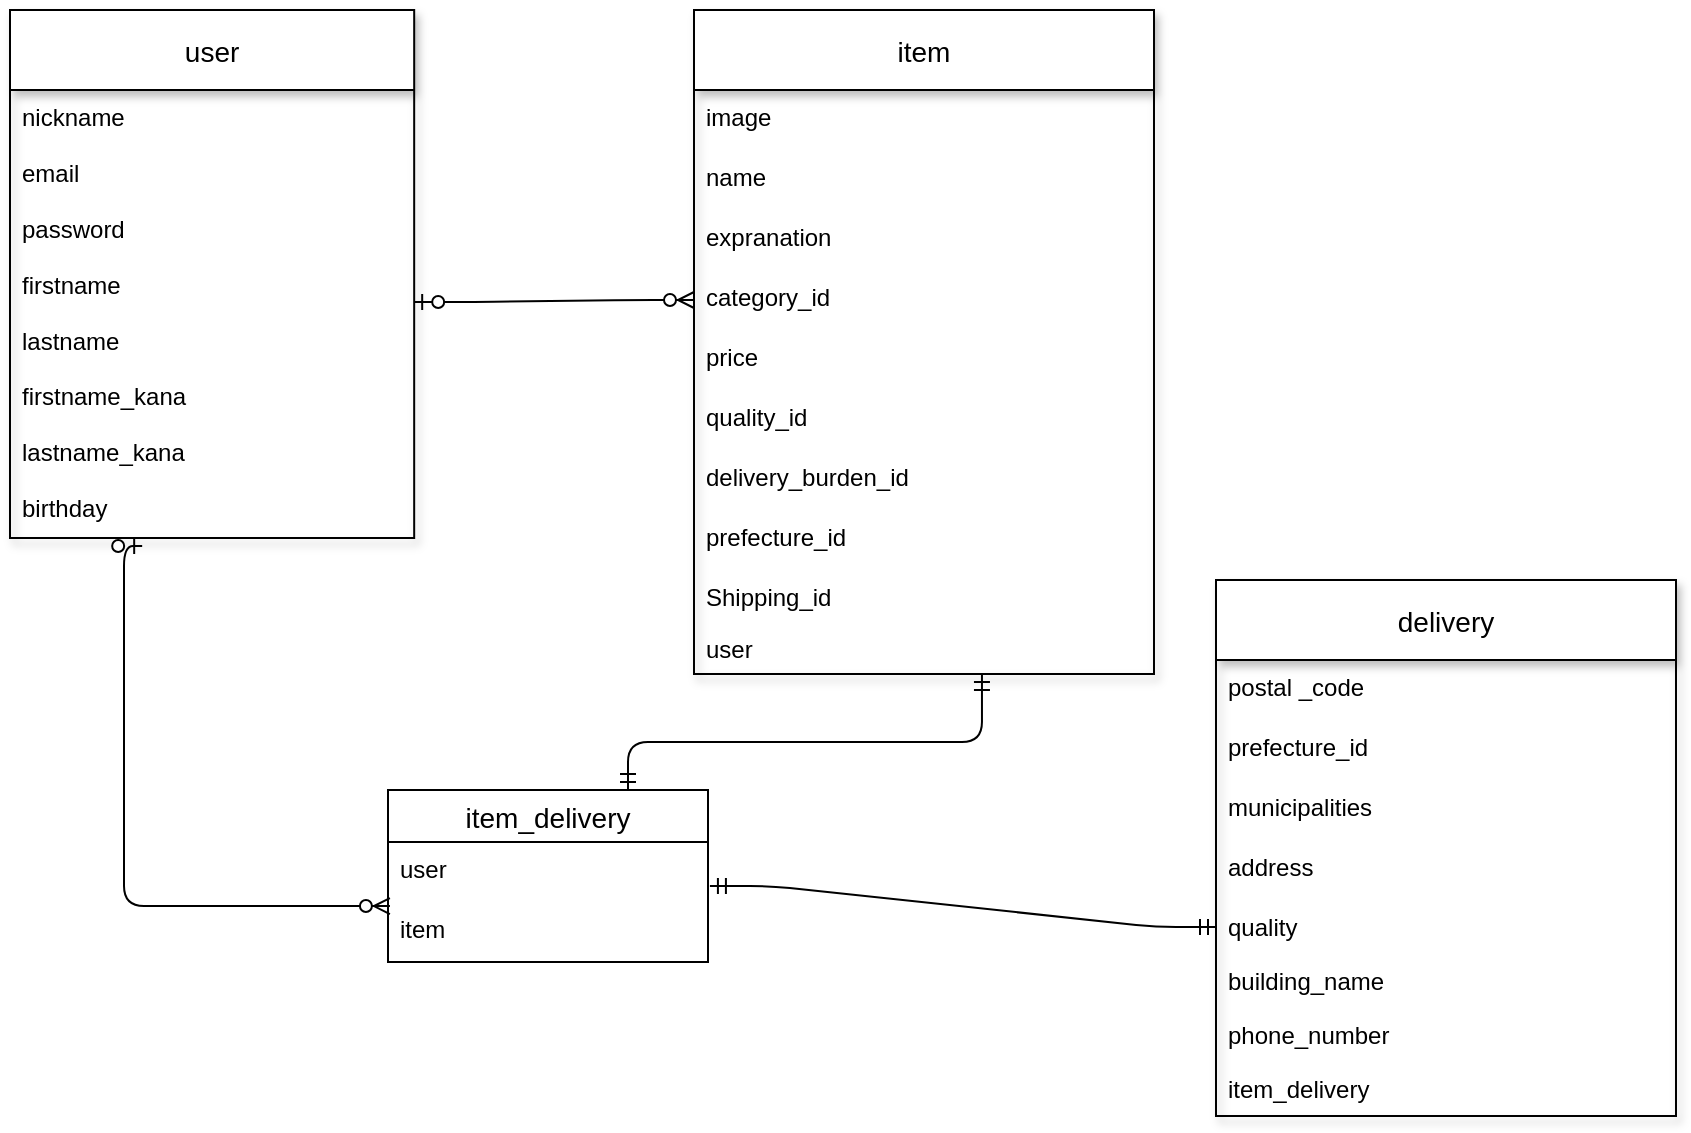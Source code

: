 <mxfile version="13.10.0" type="embed" pages="2">
    <diagram id="B5Ak5bI4RQUMD5XxAV7y" name="ページ1">
        <mxGraphModel dx="959" dy="570" grid="1" gridSize="3" guides="1" tooltips="1" connect="1" arrows="1" fold="1" page="1" pageScale="1" pageWidth="850" pageHeight="1100" math="0" shadow="0">
            <root>
                <mxCell id="0"/>
                <mxCell id="1" parent="0"/>
                <mxCell id="167" value="item" style="swimlane;fontStyle=0;childLayout=stackLayout;horizontal=1;startSize=40;horizontalStack=0;resizeParent=1;resizeParentMax=0;resizeLast=0;collapsible=1;marginBottom=0;align=center;fontSize=14;shadow=1;verticalAlign=middle;" parent="1" vertex="1">
                    <mxGeometry x="345" y="48" width="230" height="332" as="geometry"/>
                </mxCell>
                <mxCell id="211" value="image" style="text;strokeColor=none;fillColor=none;spacingLeft=4;spacingRight=4;overflow=hidden;rotatable=0;points=[[0,0.5],[1,0.5]];portConstraint=eastwest;fontSize=12;" parent="167" vertex="1">
                    <mxGeometry y="40" width="230" height="30" as="geometry"/>
                </mxCell>
                <mxCell id="170" value="name" style="text;strokeColor=none;fillColor=none;spacingLeft=4;spacingRight=4;overflow=hidden;rotatable=0;points=[[0,0.5],[1,0.5]];portConstraint=eastwest;fontSize=12;" parent="167" vertex="1">
                    <mxGeometry y="70" width="230" height="30" as="geometry"/>
                </mxCell>
                <mxCell id="171" value="expranation" style="text;strokeColor=none;fillColor=none;spacingLeft=4;spacingRight=4;overflow=hidden;rotatable=0;points=[[0,0.5],[1,0.5]];portConstraint=eastwest;fontSize=12;" parent="167" vertex="1">
                    <mxGeometry y="100" width="230" height="30" as="geometry"/>
                </mxCell>
                <mxCell id="172" value="category_id" style="text;strokeColor=none;fillColor=none;spacingLeft=4;spacingRight=4;overflow=hidden;rotatable=0;points=[[0,0.5],[1,0.5]];portConstraint=eastwest;fontSize=12;" parent="167" vertex="1">
                    <mxGeometry y="130" width="230" height="30" as="geometry"/>
                </mxCell>
                <mxCell id="-UsD-9DlIpl_2Gkr35hE-198" value="price" style="text;strokeColor=none;fillColor=none;spacingLeft=4;spacingRight=4;overflow=hidden;rotatable=0;points=[[0,0.5],[1,0.5]];portConstraint=eastwest;fontSize=12;" parent="167" vertex="1">
                    <mxGeometry y="160" width="230" height="30" as="geometry"/>
                </mxCell>
                <mxCell id="173" value="quality_id" style="text;strokeColor=none;fillColor=none;spacingLeft=4;spacingRight=4;overflow=hidden;rotatable=0;points=[[0,0.5],[1,0.5]];portConstraint=eastwest;fontSize=12;" parent="167" vertex="1">
                    <mxGeometry y="190" width="230" height="30" as="geometry"/>
                </mxCell>
                <mxCell id="225" value="delivery_burden_id&#10;" style="text;strokeColor=none;fillColor=none;spacingLeft=4;spacingRight=4;overflow=hidden;rotatable=0;points=[[0,0.5],[1,0.5]];portConstraint=eastwest;fontSize=12;" parent="167" vertex="1">
                    <mxGeometry y="220" width="230" height="30" as="geometry"/>
                </mxCell>
                <mxCell id="223" value="prefecture_id " style="text;strokeColor=none;fillColor=none;spacingLeft=4;spacingRight=4;overflow=hidden;rotatable=0;points=[[0,0.5],[1,0.5]];portConstraint=eastwest;fontSize=12;" parent="167" vertex="1">
                    <mxGeometry y="250" width="230" height="30" as="geometry"/>
                </mxCell>
                <mxCell id="-UsD-9DlIpl_2Gkr35hE-195" value="Shipping_id" style="text;strokeColor=none;fillColor=none;spacingLeft=4;spacingRight=4;overflow=hidden;rotatable=0;points=[[0,0.5],[1,0.5]];portConstraint=eastwest;fontSize=12;" parent="167" vertex="1">
                    <mxGeometry y="280" width="230" height="26" as="geometry"/>
                </mxCell>
                <mxCell id="228" value="user&#10;" style="text;strokeColor=none;fillColor=none;spacingLeft=4;spacingRight=4;overflow=hidden;rotatable=0;points=[[0,0.5],[1,0.5]];portConstraint=eastwest;fontSize=12;" parent="167" vertex="1">
                    <mxGeometry y="306" width="230" height="26" as="geometry"/>
                </mxCell>
                <mxCell id="-UsD-9DlIpl_2Gkr35hE-189" value="delivery" style="swimlane;fontStyle=0;childLayout=stackLayout;horizontal=1;startSize=40;horizontalStack=0;resizeParent=1;resizeParentMax=0;resizeLast=0;collapsible=1;marginBottom=0;align=center;fontSize=14;shadow=1;verticalAlign=middle;" parent="1" vertex="1">
                    <mxGeometry x="606" y="333" width="230" height="268" as="geometry"/>
                </mxCell>
                <mxCell id="-UsD-9DlIpl_2Gkr35hE-190" value="postal _code&#10;" style="text;strokeColor=none;fillColor=none;spacingLeft=4;spacingRight=4;overflow=hidden;rotatable=0;points=[[0,0.5],[1,0.5]];portConstraint=eastwest;fontSize=12;" parent="-UsD-9DlIpl_2Gkr35hE-189" vertex="1">
                    <mxGeometry y="40" width="230" height="30" as="geometry"/>
                </mxCell>
                <mxCell id="243" value="prefecture_id " style="text;strokeColor=none;fillColor=none;spacingLeft=4;spacingRight=4;overflow=hidden;rotatable=0;points=[[0,0.5],[1,0.5]];portConstraint=eastwest;fontSize=12;" vertex="1" parent="-UsD-9DlIpl_2Gkr35hE-189">
                    <mxGeometry y="70" width="230" height="30" as="geometry"/>
                </mxCell>
                <mxCell id="-UsD-9DlIpl_2Gkr35hE-192" value="municipalities" style="text;strokeColor=none;fillColor=none;spacingLeft=4;spacingRight=4;overflow=hidden;rotatable=0;points=[[0,0.5],[1,0.5]];portConstraint=eastwest;fontSize=12;" parent="-UsD-9DlIpl_2Gkr35hE-189" vertex="1">
                    <mxGeometry y="100" width="230" height="30" as="geometry"/>
                </mxCell>
                <mxCell id="-UsD-9DlIpl_2Gkr35hE-193" value="address" style="text;strokeColor=none;fillColor=none;spacingLeft=4;spacingRight=4;overflow=hidden;rotatable=0;points=[[0,0.5],[1,0.5]];portConstraint=eastwest;fontSize=12;" parent="-UsD-9DlIpl_2Gkr35hE-189" vertex="1">
                    <mxGeometry y="130" width="230" height="30" as="geometry"/>
                </mxCell>
                <mxCell id="-UsD-9DlIpl_2Gkr35hE-196" value="quality&#10;" style="text;strokeColor=none;fillColor=none;spacingLeft=4;spacingRight=4;overflow=hidden;rotatable=0;points=[[0,0.5],[1,0.5]];portConstraint=eastwest;fontSize=12;" parent="-UsD-9DlIpl_2Gkr35hE-189" vertex="1">
                    <mxGeometry y="160" width="230" height="27" as="geometry"/>
                </mxCell>
                <mxCell id="174" value="building_name" style="text;strokeColor=none;fillColor=none;spacingLeft=4;spacingRight=4;overflow=hidden;rotatable=0;points=[[0,0.5],[1,0.5]];portConstraint=eastwest;fontSize=12;" parent="-UsD-9DlIpl_2Gkr35hE-189" vertex="1">
                    <mxGeometry y="187" width="230" height="27" as="geometry"/>
                </mxCell>
                <mxCell id="176" value="phone_number" style="text;strokeColor=none;fillColor=none;spacingLeft=4;spacingRight=4;overflow=hidden;rotatable=0;points=[[0,0.5],[1,0.5]];portConstraint=eastwest;fontSize=12;" parent="-UsD-9DlIpl_2Gkr35hE-189" vertex="1">
                    <mxGeometry y="214" width="230" height="27" as="geometry"/>
                </mxCell>
                <mxCell id="235" value="item_delivery&#10;" style="text;strokeColor=none;fillColor=none;spacingLeft=4;spacingRight=4;overflow=hidden;rotatable=0;points=[[0,0.5],[1,0.5]];portConstraint=eastwest;fontSize=12;" parent="-UsD-9DlIpl_2Gkr35hE-189" vertex="1">
                    <mxGeometry y="241" width="230" height="27" as="geometry"/>
                </mxCell>
                <mxCell id="203" value="item_delivery" style="swimlane;fontStyle=0;childLayout=stackLayout;horizontal=1;startSize=26;horizontalStack=0;resizeParent=1;resizeParentMax=0;resizeLast=0;collapsible=1;marginBottom=0;align=center;fontSize=14;" parent="1" vertex="1">
                    <mxGeometry x="192" y="438" width="160" height="86" as="geometry"/>
                </mxCell>
                <mxCell id="204" value="user" style="text;strokeColor=none;fillColor=none;spacingLeft=4;spacingRight=4;overflow=hidden;rotatable=0;points=[[0,0.5],[1,0.5]];portConstraint=eastwest;fontSize=12;" parent="203" vertex="1">
                    <mxGeometry y="26" width="160" height="30" as="geometry"/>
                </mxCell>
                <mxCell id="205" value="item" style="text;strokeColor=none;fillColor=none;spacingLeft=4;spacingRight=4;overflow=hidden;rotatable=0;points=[[0,0.5],[1,0.5]];portConstraint=eastwest;fontSize=12;" parent="203" vertex="1">
                    <mxGeometry y="56" width="160" height="30" as="geometry"/>
                </mxCell>
                <mxCell id="158" value="user" style="swimlane;fontStyle=0;childLayout=stackLayout;horizontal=1;startSize=40;horizontalStack=0;resizeParent=1;resizeParentMax=0;resizeLast=0;collapsible=1;marginBottom=0;align=center;fontSize=14;shadow=1;verticalAlign=middle;" parent="1" vertex="1">
                    <mxGeometry x="3" y="48" width="202.09" height="264.002" as="geometry"/>
                </mxCell>
                <mxCell id="159" value="nickname" style="text;strokeColor=none;fillColor=none;spacingLeft=4;spacingRight=4;overflow=hidden;rotatable=0;points=[[0,0.5],[1,0.5]];portConstraint=eastwest;fontSize=12;" parent="158" vertex="1">
                    <mxGeometry y="40" width="202.09" height="27.947" as="geometry"/>
                </mxCell>
                <mxCell id="221" value="email" style="text;strokeColor=none;fillColor=none;spacingLeft=4;spacingRight=4;overflow=hidden;rotatable=0;points=[[0,0.5],[1,0.5]];portConstraint=eastwest;fontSize=12;" parent="158" vertex="1">
                    <mxGeometry y="67.947" width="202.09" height="27.947" as="geometry"/>
                </mxCell>
                <mxCell id="222" value="password&#10;" style="text;strokeColor=none;fillColor=none;spacingLeft=4;spacingRight=4;overflow=hidden;rotatable=0;points=[[0,0.5],[1,0.5]];portConstraint=eastwest;fontSize=12;" parent="158" vertex="1">
                    <mxGeometry y="95.895" width="202.09" height="27.947" as="geometry"/>
                </mxCell>
                <mxCell id="160" value="firstname" style="text;strokeColor=none;fillColor=none;spacingLeft=4;spacingRight=4;overflow=hidden;rotatable=0;points=[[0,0.5],[1,0.5]];portConstraint=eastwest;fontSize=12;" parent="158" vertex="1">
                    <mxGeometry y="123.842" width="202.09" height="27.947" as="geometry"/>
                </mxCell>
                <mxCell id="162" value="lastname&#10;" style="text;strokeColor=none;fillColor=none;spacingLeft=4;spacingRight=4;overflow=hidden;rotatable=0;points=[[0,0.5],[1,0.5]];portConstraint=eastwest;fontSize=12;" parent="158" vertex="1">
                    <mxGeometry y="151.789" width="202.09" height="27.947" as="geometry"/>
                </mxCell>
                <mxCell id="163" value="firstname_kana" style="text;strokeColor=none;fillColor=none;spacingLeft=4;spacingRight=4;overflow=hidden;rotatable=0;points=[[0,0.5],[1,0.5]];portConstraint=eastwest;fontSize=12;" parent="158" vertex="1">
                    <mxGeometry y="179.737" width="202.09" height="27.947" as="geometry"/>
                </mxCell>
                <mxCell id="165" value="lastname_kana" style="text;strokeColor=none;fillColor=none;spacingLeft=4;spacingRight=4;overflow=hidden;rotatable=0;points=[[0,0.5],[1,0.5]];portConstraint=eastwest;fontSize=12;" parent="158" vertex="1">
                    <mxGeometry y="207.684" width="202.09" height="27.947" as="geometry"/>
                </mxCell>
                <mxCell id="161" value="birthday" style="text;strokeColor=none;fillColor=none;spacingLeft=4;spacingRight=4;overflow=hidden;rotatable=0;points=[[0,0.5],[1,0.5]];portConstraint=eastwest;fontSize=12;" parent="158" vertex="1">
                    <mxGeometry y="235.632" width="202.09" height="28.37" as="geometry"/>
                </mxCell>
                <mxCell id="237" value="" style="edgeStyle=elbowEdgeStyle;fontSize=12;html=1;endArrow=ERzeroToMany;startArrow=ERzeroToOne;entryX=0.006;entryY=0.067;entryDx=0;entryDy=0;entryPerimeter=0;exitX=0.327;exitY=1.141;exitDx=0;exitDy=0;exitPerimeter=0;" parent="1" source="161" target="205" edge="1">
                    <mxGeometry width="100" height="100" relative="1" as="geometry">
                        <mxPoint x="90" y="390" as="sourcePoint"/>
                        <mxPoint x="133" y="402" as="targetPoint"/>
                        <Array as="points">
                            <mxPoint x="60" y="441"/>
                            <mxPoint x="87" y="342"/>
                            <mxPoint x="104" y="411"/>
                            <mxPoint x="27" y="438"/>
                            <mxPoint x="27" y="435"/>
                        </Array>
                    </mxGeometry>
                </mxCell>
                <mxCell id="238" value="" style="edgeStyle=entityRelationEdgeStyle;fontSize=12;html=1;endArrow=ERzeroToMany;startArrow=ERzeroToOne;entryX=0;entryY=0.5;entryDx=0;entryDy=0;exitX=1;exitY=0.793;exitDx=0;exitDy=0;exitPerimeter=0;" parent="1" source="160" target="172" edge="1">
                    <mxGeometry width="100" height="100" relative="1" as="geometry">
                        <mxPoint x="234" y="207" as="sourcePoint"/>
                        <mxPoint x="313" y="153" as="targetPoint"/>
                    </mxGeometry>
                </mxCell>
                <mxCell id="241" value="" style="edgeStyle=elbowEdgeStyle;fontSize=12;html=1;endArrow=ERmandOne;startArrow=ERmandOne;elbow=vertical;exitX=0.626;exitY=1;exitDx=0;exitDy=0;exitPerimeter=0;entryX=0.75;entryY=0;entryDx=0;entryDy=0;entryPerimeter=0;" parent="1" source="228" target="203" edge="1">
                    <mxGeometry width="100" height="100" relative="1" as="geometry">
                        <mxPoint x="495" y="477" as="sourcePoint"/>
                        <mxPoint x="312" y="432" as="targetPoint"/>
                        <Array as="points">
                            <mxPoint x="429" y="414"/>
                            <mxPoint x="366" y="504"/>
                        </Array>
                    </mxGeometry>
                </mxCell>
                <mxCell id="242" value="" style="edgeStyle=entityRelationEdgeStyle;fontSize=12;html=1;endArrow=ERmandOne;startArrow=ERmandOne;exitX=1.006;exitY=0.733;exitDx=0;exitDy=0;exitPerimeter=0;entryX=0;entryY=0.5;entryDx=0;entryDy=0;" parent="1" source="204" target="-UsD-9DlIpl_2Gkr35hE-196" edge="1">
                    <mxGeometry width="100" height="100" relative="1" as="geometry">
                        <mxPoint x="357" y="483" as="sourcePoint"/>
                        <mxPoint x="602" y="495" as="targetPoint"/>
                    </mxGeometry>
                </mxCell>
            </root>
        </mxGraphModel>
    </diagram>
    <diagram id="_dBv9l6boJoNW8Ppej4L" name="ページ2">
        &#xa;        &#xa;        &#xa;        &#xa;&#xa;&#xa;&#xa;
        <mxGraphModel dx="701" dy="570" grid="1" gridSize="10" guides="1" tooltips="1" connect="1" arrows="1" fold="1" page="1" pageScale="1" pageWidth="850" pageHeight="1100" math="0" shadow="0">
            &#xa;            &#xa;            &#xa;            &#xa;&#xa;&#xa;&#xa;
            <root>
                &#xa;                &#xa;                &#xa;                &#xa;&#xa;&#xa;&#xa;
                <mxCell id="d-YoXQe3dBmtqOMtT4sa-0"/>
                &#xa;                &#xa;                &#xa;                &#xa;&#xa;&#xa;&#xa;
                <mxCell id="d-YoXQe3dBmtqOMtT4sa-1" parent="d-YoXQe3dBmtqOMtT4sa-0"/>
                &#xa;                &#xa;                &#xa;                &#xa;&#xa;&#xa;&#xa;
            </root>
            &#xa;            &#xa;            &#xa;            &#xa;&#xa;&#xa;&#xa;
        </mxGraphModel>
        &#xa;        &#xa;        &#xa;        &#xa;&#xa;&#xa;&#xa;
    </diagram>
</mxfile>